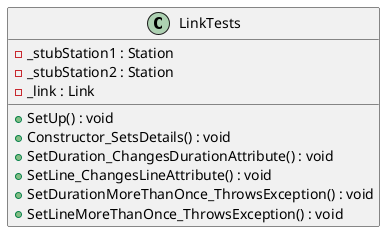 @startuml
class LinkTests {
    - _stubStation1 : Station
    - _stubStation2 : Station
    - _link : Link
    + SetUp() : void
    + Constructor_SetsDetails() : void
    + SetDuration_ChangesDurationAttribute() : void
    + SetLine_ChangesLineAttribute() : void
    + SetDurationMoreThanOnce_ThrowsException() : void
    + SetLineMoreThanOnce_ThrowsException() : void
}
@enduml
